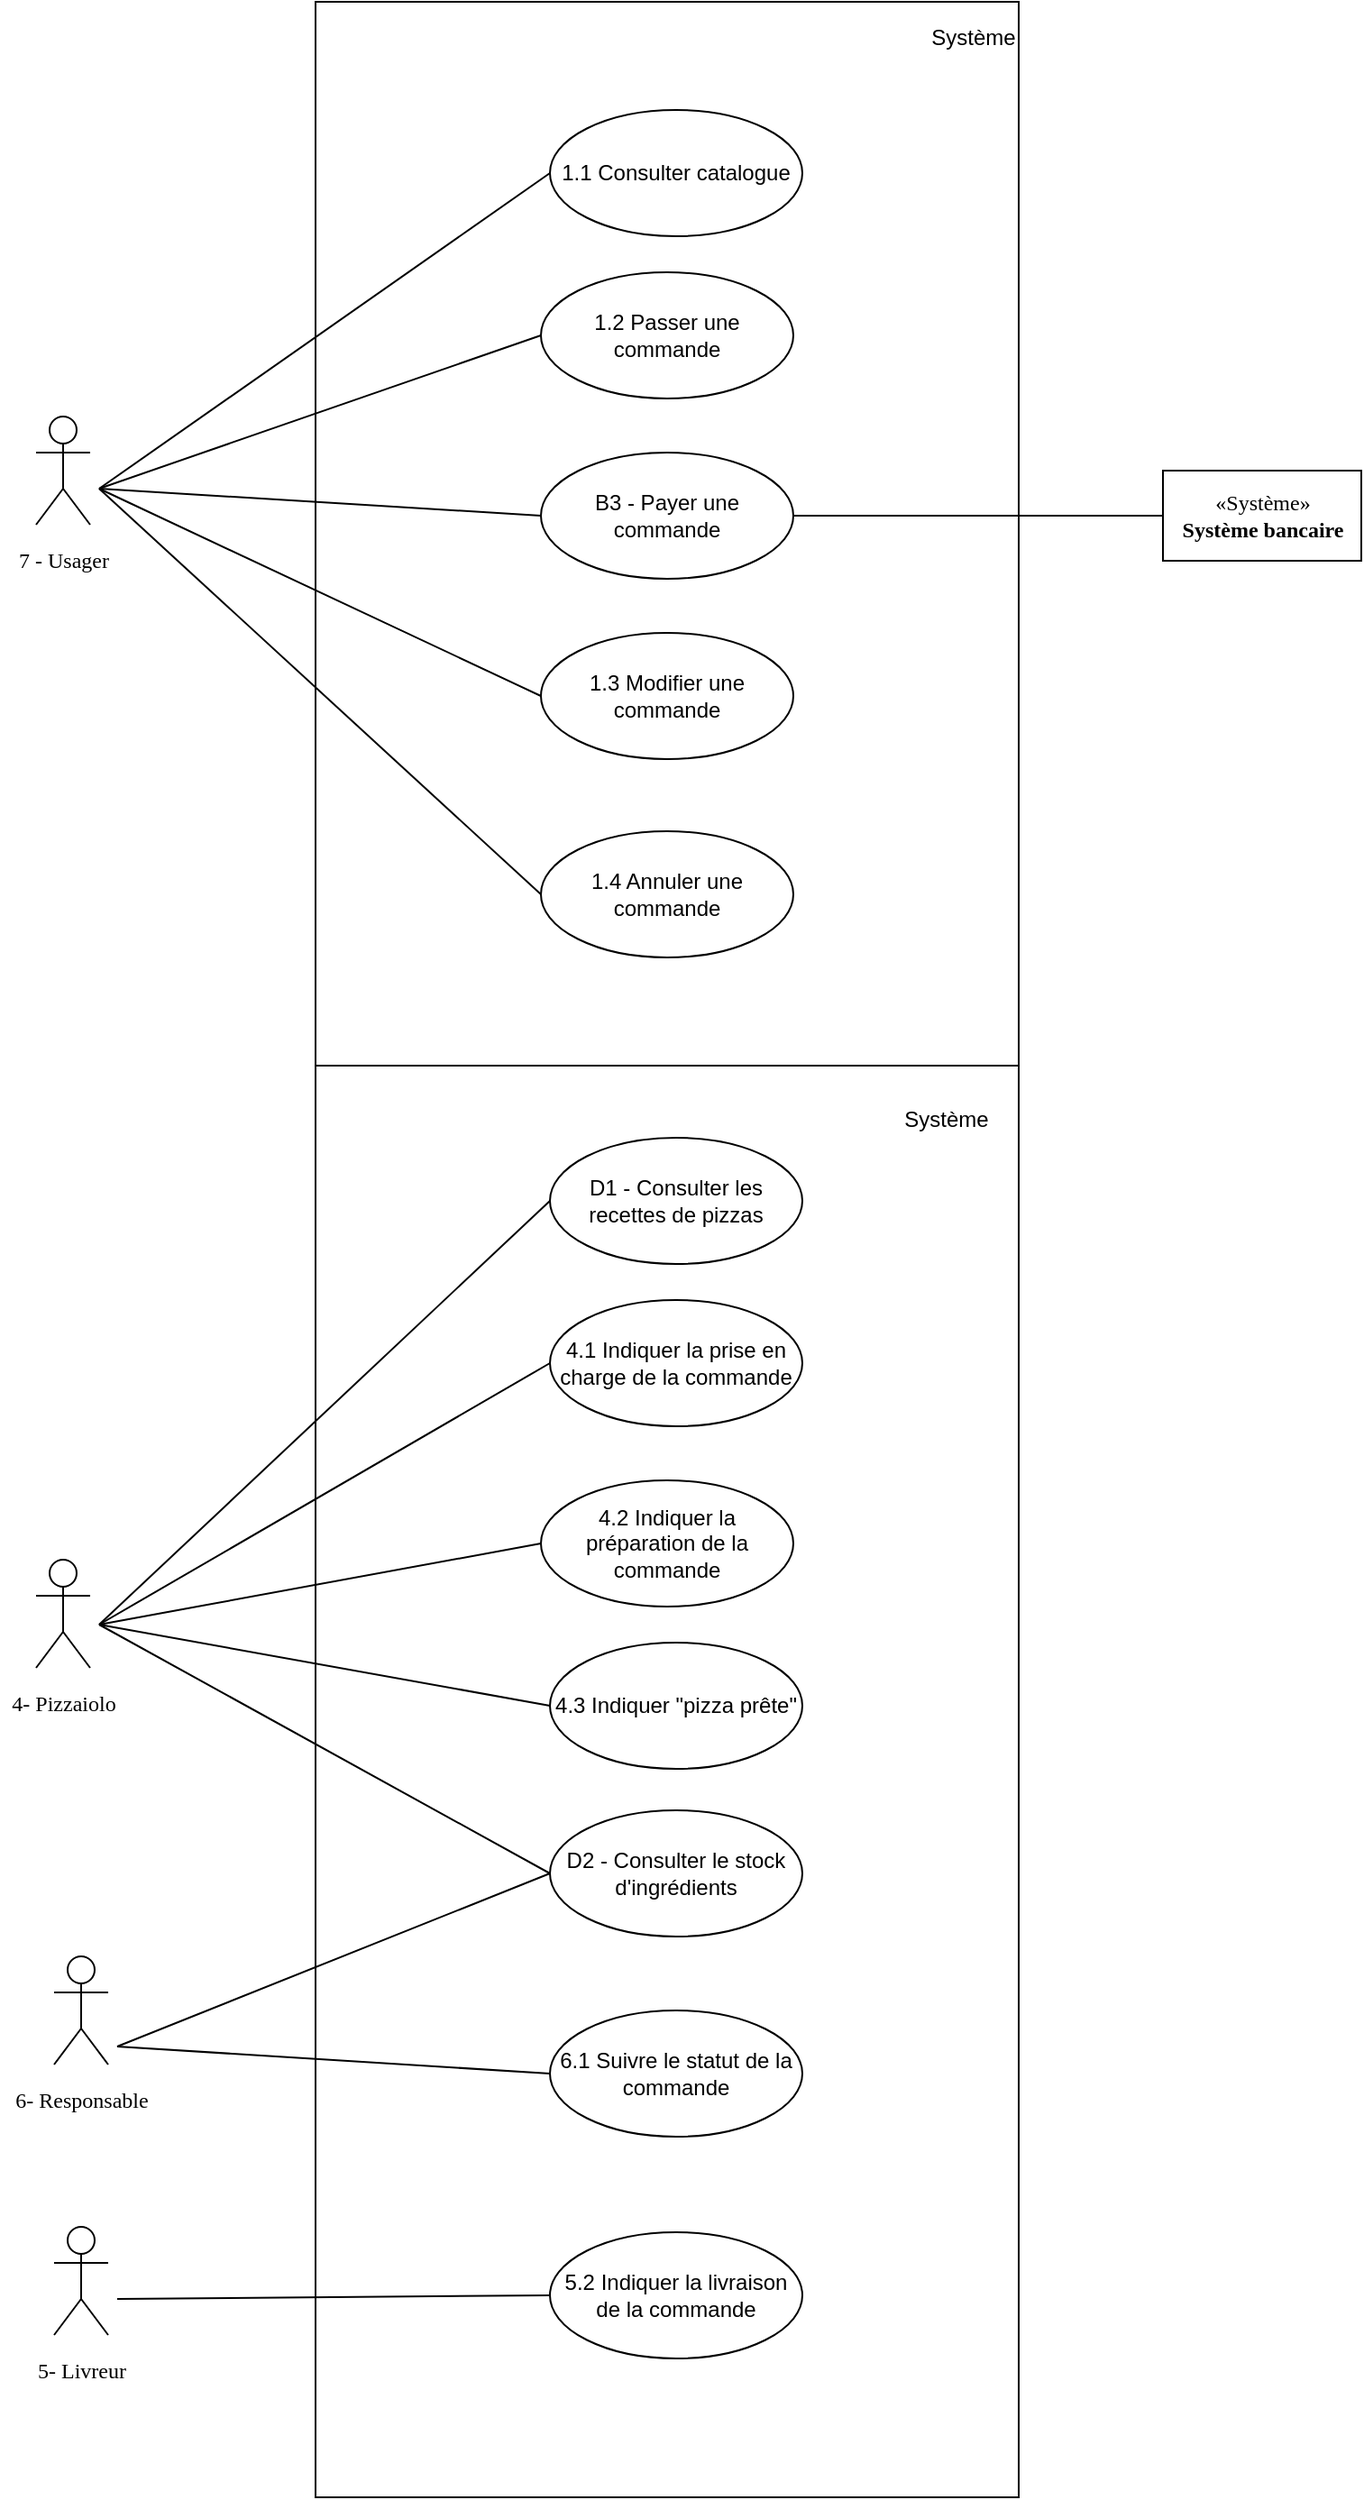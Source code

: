 <mxfile version="12.9.5" type="device"><diagram id="97h_wKhprlIOJRT2k9i_" name="Page-1"><mxGraphModel dx="2460" dy="1338" grid="1" gridSize="10" guides="1" tooltips="1" connect="1" arrows="1" fold="1" page="1" pageScale="1" pageWidth="827" pageHeight="1169" math="0" shadow="0"><root><mxCell id="0"/><mxCell id="1" parent="0"/><mxCell id="i-eo5gj2GzD81agh89OC-1" value="" style="group" vertex="1" connectable="0" parent="1"><mxGeometry x="40" y="360" width="55" height="90" as="geometry"/></mxCell><mxCell id="i-eo5gj2GzD81agh89OC-2" value="Actor" style="shape=umlActor;verticalLabelPosition=bottom;labelBackgroundColor=#ffffff;verticalAlign=top;html=1;noLabel=1;fontColor=none;" vertex="1" parent="i-eo5gj2GzD81agh89OC-1"><mxGeometry x="5" width="30" height="60" as="geometry"/></mxCell><mxCell id="i-eo5gj2GzD81agh89OC-3" value="7 - Usager" style="text;html=1;align=center;verticalAlign=middle;resizable=0;points=[];autosize=1;fontFamily=Times New Roman;fontColor=none;" vertex="1" parent="i-eo5gj2GzD81agh89OC-1"><mxGeometry x="-15" y="70" width="70" height="20" as="geometry"/></mxCell><mxCell id="i-eo5gj2GzD81agh89OC-4" value="«Système»&lt;br&gt;&lt;b&gt;Système bancaire&lt;br&gt;&lt;/b&gt;" style="html=1;labelBackgroundColor=none;fontFamily=Times New Roman;fontColor=none;" vertex="1" parent="1"><mxGeometry x="670" y="390" width="110" height="50" as="geometry"/></mxCell><mxCell id="i-eo5gj2GzD81agh89OC-5" value="" style="rounded=0;whiteSpace=wrap;html=1;" vertex="1" parent="1"><mxGeometry x="200" y="130" width="390" height="590" as="geometry"/></mxCell><mxCell id="i-eo5gj2GzD81agh89OC-6" value="Système" style="text;html=1;strokeColor=none;fillColor=none;align=center;verticalAlign=middle;whiteSpace=wrap;rounded=0;" vertex="1" parent="1"><mxGeometry x="545" y="140" width="40" height="20" as="geometry"/></mxCell><mxCell id="i-eo5gj2GzD81agh89OC-9" value="1.2 Passer une commande" style="ellipse;whiteSpace=wrap;html=1;" vertex="1" parent="1"><mxGeometry x="325" y="280" width="140" height="70" as="geometry"/></mxCell><mxCell id="i-eo5gj2GzD81agh89OC-10" value="B3 - Payer une commande" style="ellipse;whiteSpace=wrap;html=1;" vertex="1" parent="1"><mxGeometry x="325" y="380" width="140" height="70" as="geometry"/></mxCell><mxCell id="i-eo5gj2GzD81agh89OC-11" value="1.3 Modifier une commande" style="ellipse;whiteSpace=wrap;html=1;" vertex="1" parent="1"><mxGeometry x="325" y="480" width="140" height="70" as="geometry"/></mxCell><mxCell id="i-eo5gj2GzD81agh89OC-12" value="1.4 Annuler une commande" style="ellipse;whiteSpace=wrap;html=1;" vertex="1" parent="1"><mxGeometry x="325" y="590" width="140" height="70" as="geometry"/></mxCell><mxCell id="i-eo5gj2GzD81agh89OC-13" value="" style="endArrow=none;html=1;entryX=0;entryY=0.5;entryDx=0;entryDy=0;" edge="1" parent="1" target="i-eo5gj2GzD81agh89OC-9"><mxGeometry width="50" height="50" relative="1" as="geometry"><mxPoint x="80" y="400" as="sourcePoint"/><mxPoint x="610" y="410" as="targetPoint"/></mxGeometry></mxCell><mxCell id="i-eo5gj2GzD81agh89OC-14" value="" style="endArrow=none;html=1;entryX=0;entryY=0.5;entryDx=0;entryDy=0;exitX=1;exitY=0.5;exitDx=0;exitDy=0;" edge="1" parent="1" source="i-eo5gj2GzD81agh89OC-10" target="i-eo5gj2GzD81agh89OC-4"><mxGeometry width="50" height="50" relative="1" as="geometry"><mxPoint x="630" y="290" as="sourcePoint"/><mxPoint x="610" y="410" as="targetPoint"/></mxGeometry></mxCell><mxCell id="i-eo5gj2GzD81agh89OC-15" value="" style="endArrow=none;html=1;entryX=0;entryY=0.5;entryDx=0;entryDy=0;" edge="1" parent="1" target="i-eo5gj2GzD81agh89OC-11"><mxGeometry width="50" height="50" relative="1" as="geometry"><mxPoint x="80" y="400" as="sourcePoint"/><mxPoint x="610" y="410" as="targetPoint"/></mxGeometry></mxCell><mxCell id="i-eo5gj2GzD81agh89OC-16" value="" style="endArrow=none;html=1;entryX=0;entryY=0.5;entryDx=0;entryDy=0;" edge="1" parent="1" target="i-eo5gj2GzD81agh89OC-12"><mxGeometry width="50" height="50" relative="1" as="geometry"><mxPoint x="80" y="400" as="sourcePoint"/><mxPoint x="610" y="410" as="targetPoint"/></mxGeometry></mxCell><mxCell id="i-eo5gj2GzD81agh89OC-17" value="" style="endArrow=none;html=1;entryX=0;entryY=0.5;entryDx=0;entryDy=0;" edge="1" parent="1" target="i-eo5gj2GzD81agh89OC-10"><mxGeometry width="50" height="50" relative="1" as="geometry"><mxPoint x="80" y="400" as="sourcePoint"/><mxPoint x="610" y="410" as="targetPoint"/></mxGeometry></mxCell><mxCell id="i-eo5gj2GzD81agh89OC-18" value="1.1 Consulter catalogue" style="ellipse;whiteSpace=wrap;html=1;" vertex="1" parent="1"><mxGeometry x="330" y="190" width="140" height="70" as="geometry"/></mxCell><mxCell id="i-eo5gj2GzD81agh89OC-19" value="" style="endArrow=none;html=1;entryX=0;entryY=0.5;entryDx=0;entryDy=0;" edge="1" parent="1" target="i-eo5gj2GzD81agh89OC-18"><mxGeometry width="50" height="50" relative="1" as="geometry"><mxPoint x="80" y="400" as="sourcePoint"/><mxPoint x="335" y="325" as="targetPoint"/></mxGeometry></mxCell><mxCell id="i-eo5gj2GzD81agh89OC-20" value="" style="group" vertex="1" connectable="0" parent="1"><mxGeometry x="50" y="1214" width="65" height="90" as="geometry"/></mxCell><mxCell id="i-eo5gj2GzD81agh89OC-21" value="Actor" style="shape=umlActor;verticalLabelPosition=bottom;labelBackgroundColor=#ffffff;verticalAlign=top;html=1;noLabel=1;fontColor=none;" vertex="1" parent="i-eo5gj2GzD81agh89OC-20"><mxGeometry x="5" width="30" height="60" as="geometry"/></mxCell><mxCell id="i-eo5gj2GzD81agh89OC-22" value="6- Responsable" style="text;html=1;align=center;verticalAlign=middle;resizable=0;points=[];autosize=1;fontFamily=Times New Roman;fontColor=none;" vertex="1" parent="i-eo5gj2GzD81agh89OC-20"><mxGeometry x="-25" y="70" width="90" height="20" as="geometry"/></mxCell><mxCell id="i-eo5gj2GzD81agh89OC-23" value="" style="rounded=0;whiteSpace=wrap;html=1;" vertex="1" parent="1"><mxGeometry x="200" y="720" width="390" height="794" as="geometry"/></mxCell><mxCell id="i-eo5gj2GzD81agh89OC-24" value="Système" style="text;html=1;strokeColor=none;fillColor=none;align=center;verticalAlign=middle;whiteSpace=wrap;rounded=0;" vertex="1" parent="1"><mxGeometry x="530" y="740" width="40" height="20" as="geometry"/></mxCell><mxCell id="i-eo5gj2GzD81agh89OC-27" value="4.1 Indiquer la prise en charge de la commande" style="ellipse;whiteSpace=wrap;html=1;" vertex="1" parent="1"><mxGeometry x="330" y="850" width="140" height="70" as="geometry"/></mxCell><mxCell id="i-eo5gj2GzD81agh89OC-28" value="4.2 Indiquer la préparation de la commande" style="ellipse;whiteSpace=wrap;html=1;" vertex="1" parent="1"><mxGeometry x="325" y="950" width="140" height="70" as="geometry"/></mxCell><mxCell id="i-eo5gj2GzD81agh89OC-29" value="5.2 Indiquer la livraison de la commande" style="ellipse;whiteSpace=wrap;html=1;" vertex="1" parent="1"><mxGeometry x="330" y="1367" width="140" height="70" as="geometry"/></mxCell><mxCell id="i-eo5gj2GzD81agh89OC-30" value="6.1 Suivre le statut de la commande" style="ellipse;whiteSpace=wrap;html=1;" vertex="1" parent="1"><mxGeometry x="330" y="1244" width="140" height="70" as="geometry"/></mxCell><mxCell id="i-eo5gj2GzD81agh89OC-31" value="D2 - Consulter le stock d'ingrédients" style="ellipse;whiteSpace=wrap;html=1;" vertex="1" parent="1"><mxGeometry x="330" y="1133" width="140" height="70" as="geometry"/></mxCell><mxCell id="i-eo5gj2GzD81agh89OC-32" value="D1 - Consulter les recettes de pizzas" style="ellipse;whiteSpace=wrap;html=1;" vertex="1" parent="1"><mxGeometry x="330" y="760" width="140" height="70" as="geometry"/></mxCell><mxCell id="i-eo5gj2GzD81agh89OC-33" value="" style="group" vertex="1" connectable="0" parent="1"><mxGeometry x="40" y="994" width="55" height="90" as="geometry"/></mxCell><mxCell id="i-eo5gj2GzD81agh89OC-34" value="Actor" style="shape=umlActor;verticalLabelPosition=bottom;labelBackgroundColor=#ffffff;verticalAlign=top;html=1;noLabel=1;fontColor=none;" vertex="1" parent="i-eo5gj2GzD81agh89OC-33"><mxGeometry x="5" width="30" height="60" as="geometry"/></mxCell><mxCell id="i-eo5gj2GzD81agh89OC-35" value="4- Pizzaiolo" style="text;html=1;align=center;verticalAlign=middle;resizable=0;points=[];autosize=1;fontFamily=Times New Roman;fontColor=none;" vertex="1" parent="i-eo5gj2GzD81agh89OC-33"><mxGeometry x="-15" y="70" width="70" height="20" as="geometry"/></mxCell><mxCell id="i-eo5gj2GzD81agh89OC-36" value="" style="group" vertex="1" connectable="0" parent="1"><mxGeometry x="50" y="1364" width="60" height="90" as="geometry"/></mxCell><mxCell id="i-eo5gj2GzD81agh89OC-37" value="Actor" style="shape=umlActor;verticalLabelPosition=bottom;labelBackgroundColor=#ffffff;verticalAlign=top;html=1;noLabel=1;fontColor=none;" vertex="1" parent="i-eo5gj2GzD81agh89OC-36"><mxGeometry x="5" width="30" height="60" as="geometry"/></mxCell><mxCell id="i-eo5gj2GzD81agh89OC-38" value="5- Livreur" style="text;html=1;align=center;verticalAlign=middle;resizable=0;points=[];autosize=1;fontFamily=Times New Roman;fontColor=none;" vertex="1" parent="i-eo5gj2GzD81agh89OC-36"><mxGeometry x="-10" y="70" width="60" height="20" as="geometry"/></mxCell><mxCell id="i-eo5gj2GzD81agh89OC-39" value="" style="endArrow=none;html=1;entryX=0;entryY=0.5;entryDx=0;entryDy=0;" edge="1" parent="1" target="i-eo5gj2GzD81agh89OC-32"><mxGeometry width="50" height="50" relative="1" as="geometry"><mxPoint x="80" y="1030" as="sourcePoint"/><mxPoint x="540" y="1114" as="targetPoint"/></mxGeometry></mxCell><mxCell id="i-eo5gj2GzD81agh89OC-40" value="" style="endArrow=none;html=1;entryX=0;entryY=0.5;entryDx=0;entryDy=0;" edge="1" parent="1" target="i-eo5gj2GzD81agh89OC-27"><mxGeometry width="50" height="50" relative="1" as="geometry"><mxPoint x="80" y="1030" as="sourcePoint"/><mxPoint x="330" y="879" as="targetPoint"/></mxGeometry></mxCell><mxCell id="i-eo5gj2GzD81agh89OC-41" value="" style="endArrow=none;html=1;entryX=0;entryY=0.5;entryDx=0;entryDy=0;" edge="1" parent="1" target="i-eo5gj2GzD81agh89OC-28"><mxGeometry width="50" height="50" relative="1" as="geometry"><mxPoint x="80" y="1030" as="sourcePoint"/><mxPoint x="340" y="889" as="targetPoint"/></mxGeometry></mxCell><mxCell id="i-eo5gj2GzD81agh89OC-42" value="" style="endArrow=none;html=1;entryX=0;entryY=0.5;entryDx=0;entryDy=0;" edge="1" parent="1" target="i-eo5gj2GzD81agh89OC-29"><mxGeometry width="50" height="50" relative="1" as="geometry"><mxPoint x="90" y="1404" as="sourcePoint"/><mxPoint x="620" y="1384" as="targetPoint"/></mxGeometry></mxCell><mxCell id="i-eo5gj2GzD81agh89OC-43" value="" style="endArrow=none;html=1;entryX=0;entryY=0.5;entryDx=0;entryDy=0;" edge="1" parent="1" target="i-eo5gj2GzD81agh89OC-31"><mxGeometry width="50" height="50" relative="1" as="geometry"><mxPoint x="90" y="1264" as="sourcePoint"/><mxPoint x="620" y="1104" as="targetPoint"/></mxGeometry></mxCell><mxCell id="i-eo5gj2GzD81agh89OC-44" value="" style="endArrow=none;html=1;entryX=0;entryY=0.5;entryDx=0;entryDy=0;" edge="1" parent="1" target="i-eo5gj2GzD81agh89OC-30"><mxGeometry width="50" height="50" relative="1" as="geometry"><mxPoint x="90" y="1264" as="sourcePoint"/><mxPoint x="620" y="1104" as="targetPoint"/></mxGeometry></mxCell><mxCell id="i-eo5gj2GzD81agh89OC-45" value="" style="endArrow=none;html=1;entryX=0;entryY=0.5;entryDx=0;entryDy=0;" edge="1" parent="1" target="i-eo5gj2GzD81agh89OC-31"><mxGeometry width="50" height="50" relative="1" as="geometry"><mxPoint x="80" y="1030" as="sourcePoint"/><mxPoint x="370" y="1184" as="targetPoint"/></mxGeometry></mxCell><mxCell id="i-eo5gj2GzD81agh89OC-46" value="4.3 Indiquer &quot;pizza prête&quot;" style="ellipse;whiteSpace=wrap;html=1;" vertex="1" parent="1"><mxGeometry x="330" y="1040" width="140" height="70" as="geometry"/></mxCell><mxCell id="i-eo5gj2GzD81agh89OC-47" value="" style="endArrow=none;html=1;entryX=0;entryY=0.5;entryDx=0;entryDy=0;" edge="1" parent="1" target="i-eo5gj2GzD81agh89OC-46"><mxGeometry width="50" height="50" relative="1" as="geometry"><mxPoint x="80" y="1030" as="sourcePoint"/><mxPoint x="335" y="995" as="targetPoint"/></mxGeometry></mxCell></root></mxGraphModel></diagram></mxfile>